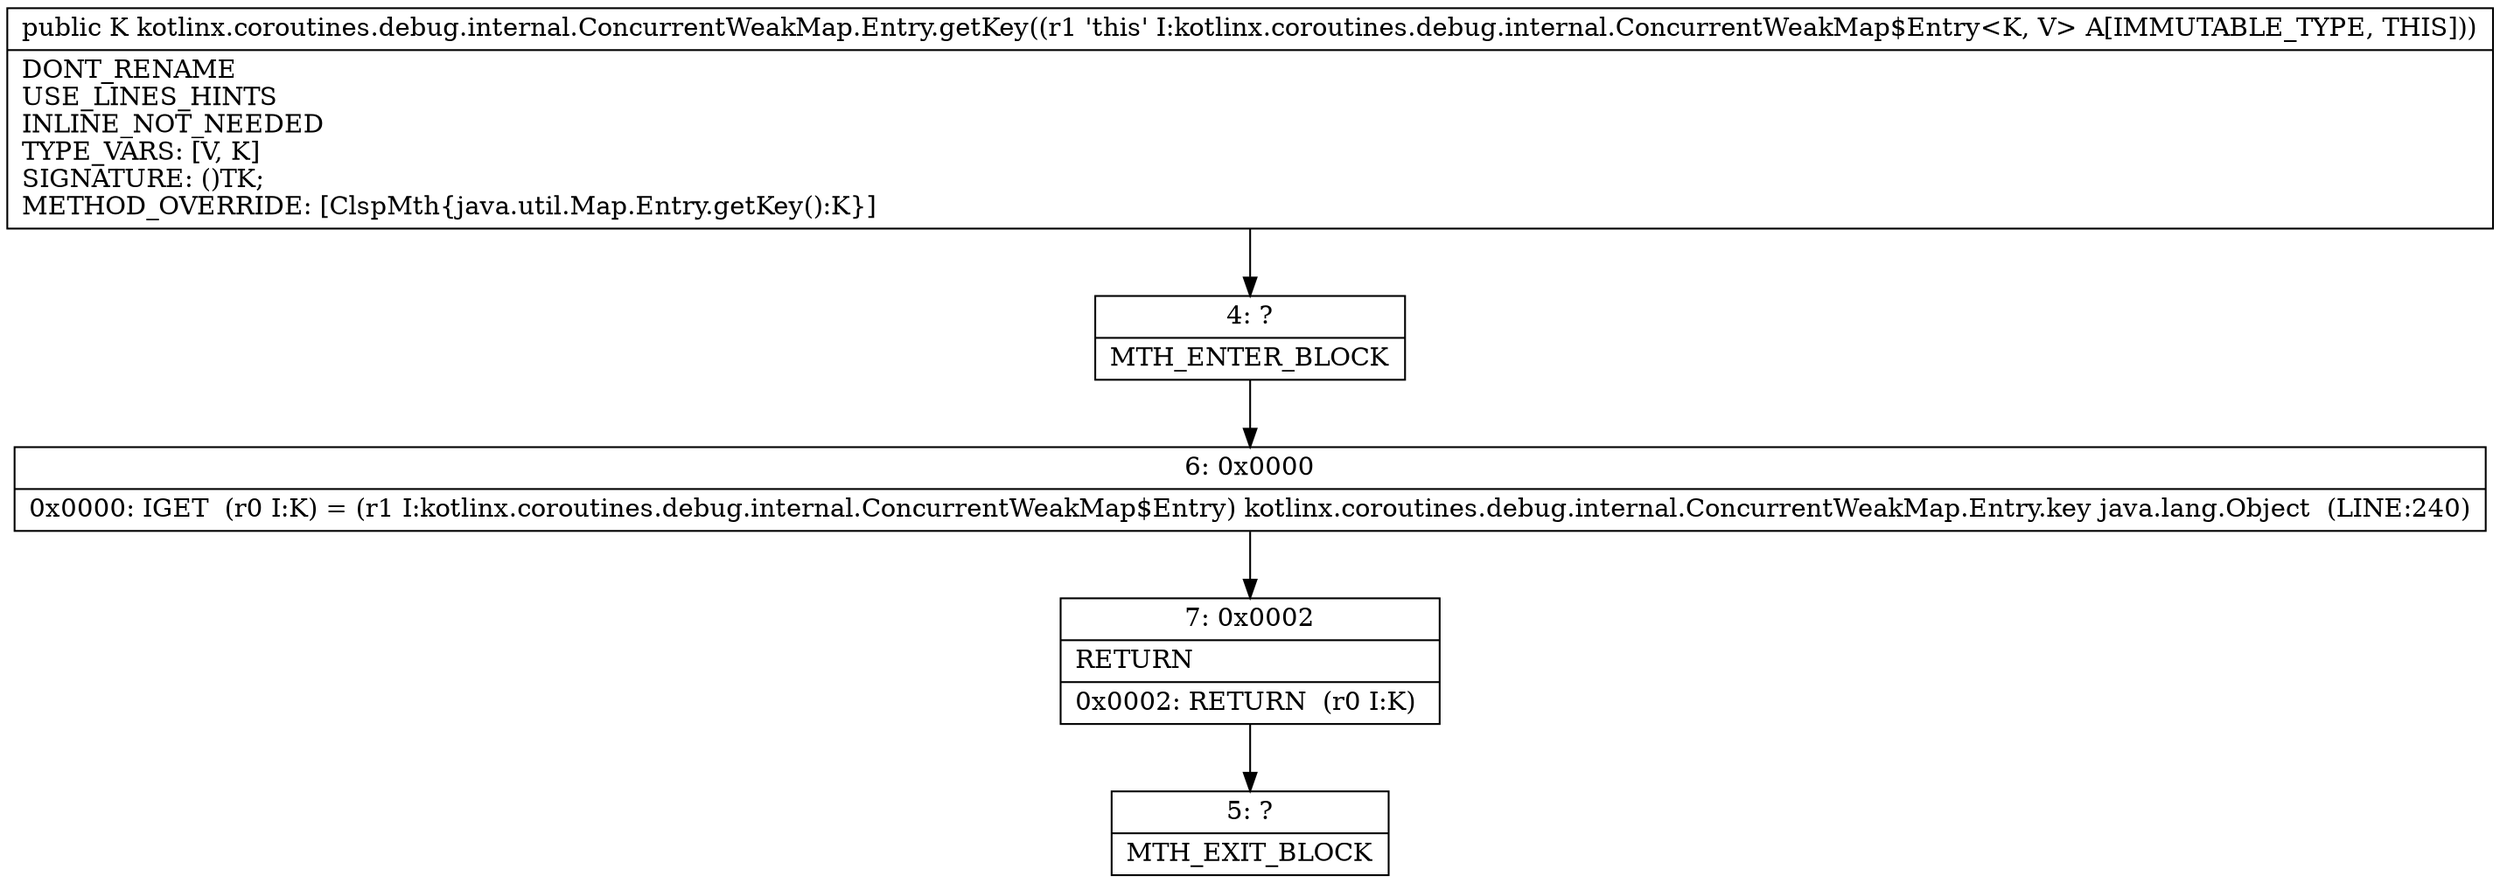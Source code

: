 digraph "CFG forkotlinx.coroutines.debug.internal.ConcurrentWeakMap.Entry.getKey()Ljava\/lang\/Object;" {
Node_4 [shape=record,label="{4\:\ ?|MTH_ENTER_BLOCK\l}"];
Node_6 [shape=record,label="{6\:\ 0x0000|0x0000: IGET  (r0 I:K) = (r1 I:kotlinx.coroutines.debug.internal.ConcurrentWeakMap$Entry) kotlinx.coroutines.debug.internal.ConcurrentWeakMap.Entry.key java.lang.Object  (LINE:240)\l}"];
Node_7 [shape=record,label="{7\:\ 0x0002|RETURN\l|0x0002: RETURN  (r0 I:K) \l}"];
Node_5 [shape=record,label="{5\:\ ?|MTH_EXIT_BLOCK\l}"];
MethodNode[shape=record,label="{public K kotlinx.coroutines.debug.internal.ConcurrentWeakMap.Entry.getKey((r1 'this' I:kotlinx.coroutines.debug.internal.ConcurrentWeakMap$Entry\<K, V\> A[IMMUTABLE_TYPE, THIS]))  | DONT_RENAME\lUSE_LINES_HINTS\lINLINE_NOT_NEEDED\lTYPE_VARS: [V, K]\lSIGNATURE: ()TK;\lMETHOD_OVERRIDE: [ClspMth\{java.util.Map.Entry.getKey():K\}]\l}"];
MethodNode -> Node_4;Node_4 -> Node_6;
Node_6 -> Node_7;
Node_7 -> Node_5;
}

